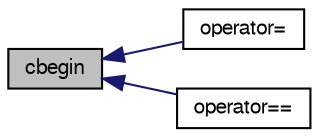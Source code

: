 digraph "cbegin"
{
  bgcolor="transparent";
  edge [fontname="FreeSans",fontsize="10",labelfontname="FreeSans",labelfontsize="10"];
  node [fontname="FreeSans",fontsize="10",shape=record];
  rankdir="LR";
  Node1 [label="cbegin",height=0.2,width=0.4,color="black", fillcolor="grey75", style="filled" fontcolor="black"];
  Node1 -> Node2 [dir="back",color="midnightblue",fontsize="10",style="solid",fontname="FreeSans"];
  Node2 [label="operator=",height=0.2,width=0.4,color="black",URL="$a02373.html#a860ad38e36f000782d8ef7efc62bacc5",tooltip="Assignment. "];
  Node1 -> Node3 [dir="back",color="midnightblue",fontsize="10",style="solid",fontname="FreeSans"];
  Node3 [label="operator==",height=0.2,width=0.4,color="black",URL="$a02373.html#ab03e012d47f515b331e12f0a8e6ebbc1",tooltip="Equality. Two hash tables are equal if all contents of first are. "];
}
